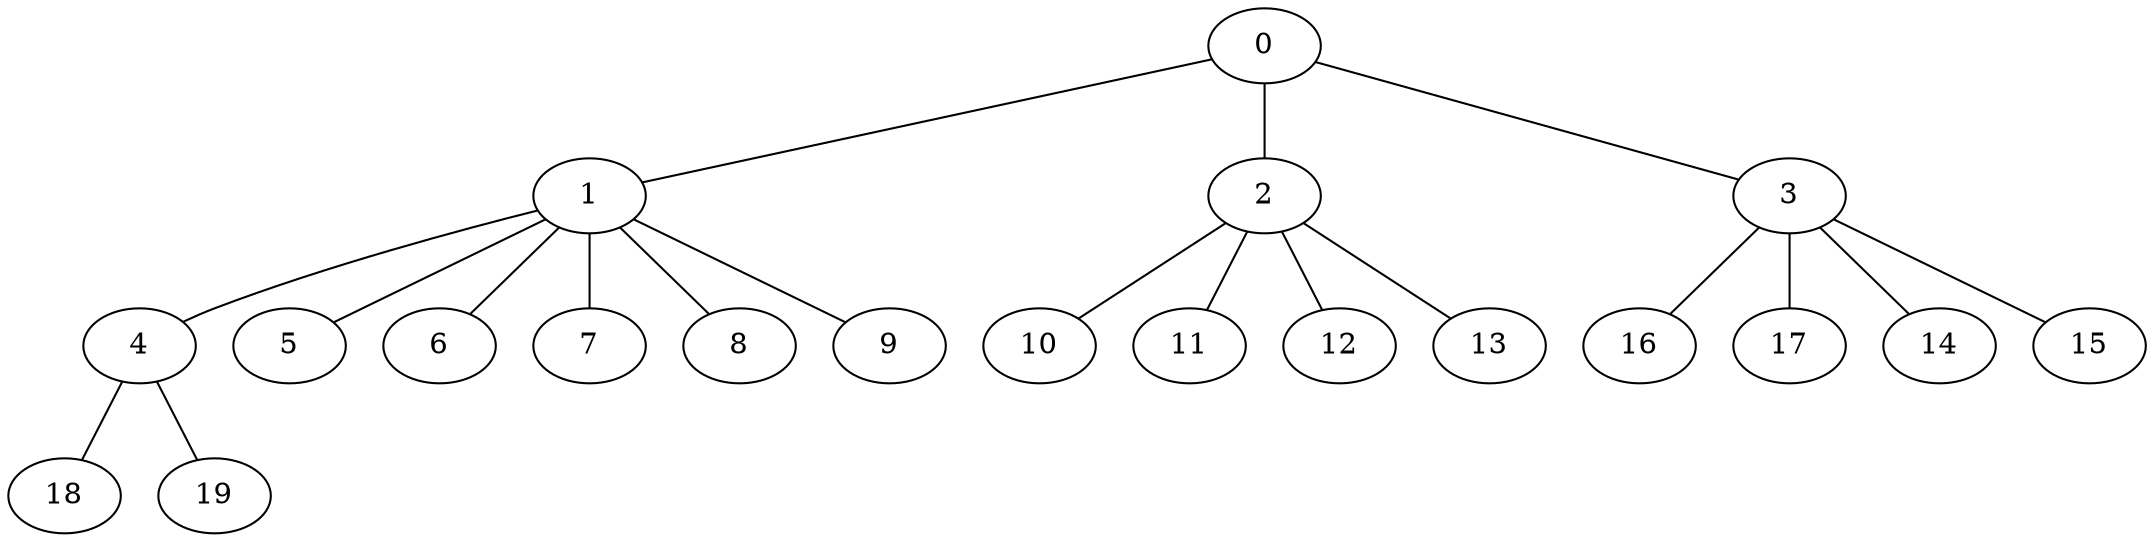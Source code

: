 
graph graphname {
    0 -- 1
0 -- 2
0 -- 3
1 -- 4
1 -- 5
1 -- 6
1 -- 7
1 -- 8
1 -- 9
2 -- 10
2 -- 11
2 -- 12
2 -- 13
3 -- 16
3 -- 17
3 -- 14
3 -- 15
4 -- 18
4 -- 19

}
